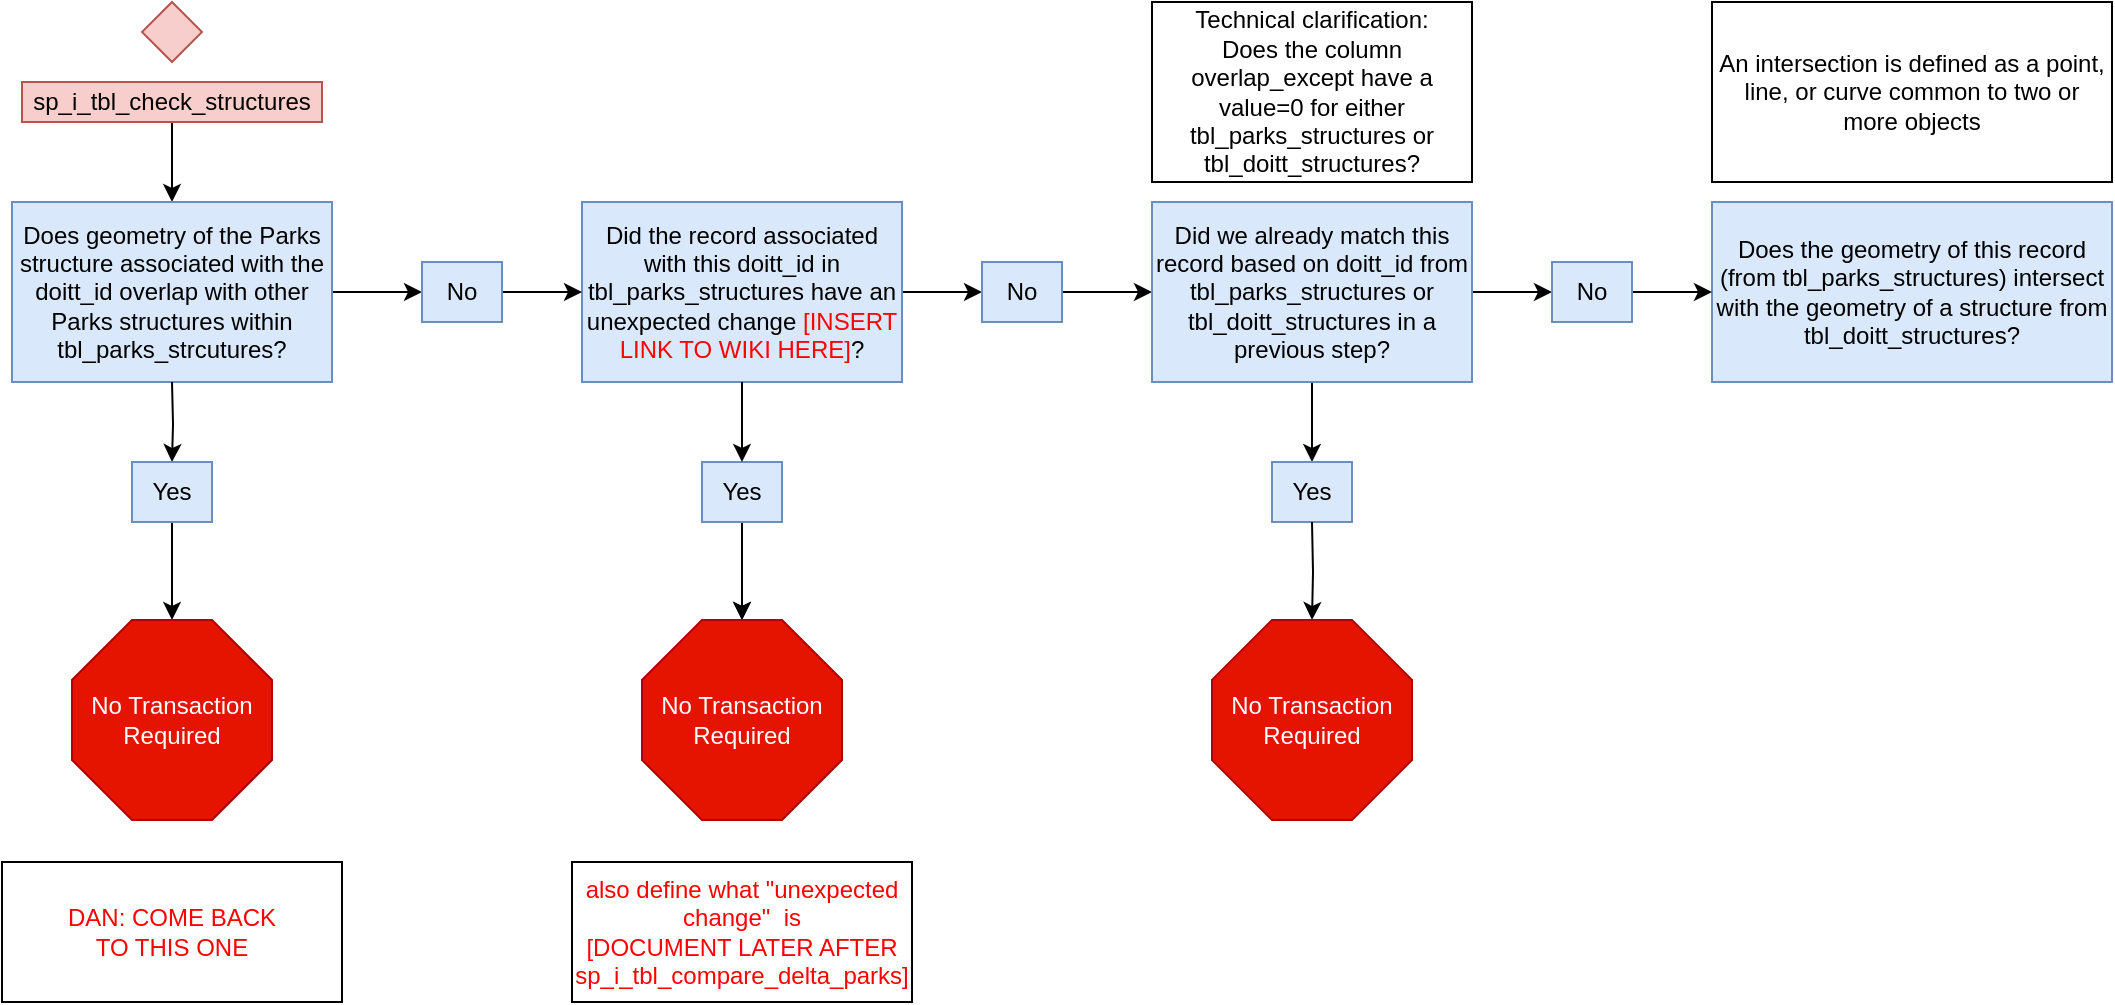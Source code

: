 <mxfile version="13.6.2" type="github">
  <diagram id="0EgTMZTeJb9qjf7vhucj" name="Page-1">
    <mxGraphModel dx="1141" dy="720" grid="1" gridSize="10" guides="1" tooltips="1" connect="1" arrows="1" fold="1" page="1" pageScale="1" pageWidth="1100" pageHeight="850" math="0" shadow="0">
      <root>
        <mxCell id="0" />
        <mxCell id="1" parent="0" />
        <mxCell id="Nd5n4c9dBPn-ezB6n79e-1" value="" style="rhombus;whiteSpace=wrap;html=1;fillColor=#f8cecc;strokeColor=#b85450;fontSize=12;" vertex="1" parent="1">
          <mxGeometry x="85" y="10" width="30" height="30" as="geometry" />
        </mxCell>
        <mxCell id="Nd5n4c9dBPn-ezB6n79e-24" value="" style="edgeStyle=orthogonalEdgeStyle;rounded=0;orthogonalLoop=1;jettySize=auto;html=1;" edge="1" parent="1" source="Nd5n4c9dBPn-ezB6n79e-2" target="Nd5n4c9dBPn-ezB6n79e-10">
          <mxGeometry relative="1" as="geometry" />
        </mxCell>
        <mxCell id="Nd5n4c9dBPn-ezB6n79e-2" value="sp_i_tbl_check_structures" style="rounded=0;whiteSpace=wrap;html=1;fillColor=#f8cecc;strokeColor=#b85450;fontSize=12;" vertex="1" parent="1">
          <mxGeometry x="25" y="50" width="150" height="20" as="geometry" />
        </mxCell>
        <mxCell id="Nd5n4c9dBPn-ezB6n79e-6" value="" style="edgeStyle=orthogonalEdgeStyle;rounded=0;orthogonalLoop=1;jettySize=auto;html=1;" edge="1" parent="1" source="Nd5n4c9dBPn-ezB6n79e-21" target="Nd5n4c9dBPn-ezB6n79e-19">
          <mxGeometry relative="1" as="geometry" />
        </mxCell>
        <mxCell id="Nd5n4c9dBPn-ezB6n79e-7" value="" style="edgeStyle=orthogonalEdgeStyle;rounded=0;orthogonalLoop=1;jettySize=auto;html=1;" edge="1" parent="1" source="Nd5n4c9dBPn-ezB6n79e-8" target="Nd5n4c9dBPn-ezB6n79e-20">
          <mxGeometry relative="1" as="geometry" />
        </mxCell>
        <mxCell id="Nd5n4c9dBPn-ezB6n79e-8" value="Did the record associated with this doitt_id in tbl_parks_structures have an unexpected change &lt;font color=&quot;#FF0000&quot;&gt;[INSERT LINK TO WIKI HERE]&lt;/font&gt;?" style="rounded=0;whiteSpace=wrap;html=1;fillColor=#dae8fc;strokeColor=#6c8ebf;fontSize=12;" vertex="1" parent="1">
          <mxGeometry x="305" y="110" width="160" height="90" as="geometry" />
        </mxCell>
        <mxCell id="Nd5n4c9dBPn-ezB6n79e-9" value="" style="edgeStyle=orthogonalEdgeStyle;rounded=0;orthogonalLoop=1;jettySize=auto;html=1;" edge="1" parent="1" source="Nd5n4c9dBPn-ezB6n79e-10" target="Nd5n4c9dBPn-ezB6n79e-16">
          <mxGeometry relative="1" as="geometry" />
        </mxCell>
        <mxCell id="Nd5n4c9dBPn-ezB6n79e-10" value="Does geometry of the Parks structure associated with the doitt_id overlap with other Parks structures within tbl_parks_strcutures?" style="rounded=0;whiteSpace=wrap;html=1;fillColor=#dae8fc;strokeColor=#6c8ebf;fontSize=12;" vertex="1" parent="1">
          <mxGeometry x="20" y="110" width="160" height="90" as="geometry" />
        </mxCell>
        <mxCell id="Nd5n4c9dBPn-ezB6n79e-11" value="" style="edgeStyle=orthogonalEdgeStyle;rounded=0;orthogonalLoop=1;jettySize=auto;html=1;" edge="1" parent="1" target="Nd5n4c9dBPn-ezB6n79e-13">
          <mxGeometry relative="1" as="geometry">
            <mxPoint x="100" y="200" as="sourcePoint" />
          </mxGeometry>
        </mxCell>
        <mxCell id="Nd5n4c9dBPn-ezB6n79e-12" value="" style="edgeStyle=orthogonalEdgeStyle;rounded=0;orthogonalLoop=1;jettySize=auto;html=1;" edge="1" parent="1" source="Nd5n4c9dBPn-ezB6n79e-13" target="Nd5n4c9dBPn-ezB6n79e-14">
          <mxGeometry relative="1" as="geometry" />
        </mxCell>
        <mxCell id="Nd5n4c9dBPn-ezB6n79e-13" value="Yes" style="rounded=0;whiteSpace=wrap;html=1;fillColor=#dae8fc;strokeColor=#6c8ebf;fontSize=12;" vertex="1" parent="1">
          <mxGeometry x="80" y="240" width="40" height="30" as="geometry" />
        </mxCell>
        <mxCell id="Nd5n4c9dBPn-ezB6n79e-14" value="No Transaction Required" style="whiteSpace=wrap;html=1;shape=mxgraph.basic.octagon2;align=center;verticalAlign=middle;dx=15;fillColor=#e51400;strokeColor=#B20000;fontColor=#ffffff;" vertex="1" parent="1">
          <mxGeometry x="50" y="319" width="100" height="100" as="geometry" />
        </mxCell>
        <mxCell id="Nd5n4c9dBPn-ezB6n79e-15" value="" style="edgeStyle=orthogonalEdgeStyle;rounded=0;orthogonalLoop=1;jettySize=auto;html=1;" edge="1" parent="1" source="Nd5n4c9dBPn-ezB6n79e-16" target="Nd5n4c9dBPn-ezB6n79e-8">
          <mxGeometry relative="1" as="geometry" />
        </mxCell>
        <mxCell id="Nd5n4c9dBPn-ezB6n79e-16" value="No" style="rounded=0;whiteSpace=wrap;html=1;fillColor=#dae8fc;strokeColor=#6c8ebf;fontSize=12;" vertex="1" parent="1">
          <mxGeometry x="225" y="140" width="40" height="30" as="geometry" />
        </mxCell>
        <mxCell id="Nd5n4c9dBPn-ezB6n79e-17" value="&lt;font color=&quot;#FF0000&quot;&gt;also define what &quot;unexpected change&quot;&amp;nbsp; is&lt;br&gt;[DOCUMENT LATER AFTER &lt;br&gt;sp_i_tbl_compare_delta_parks]&lt;/font&gt;" style="rounded=0;whiteSpace=wrap;html=1;" vertex="1" parent="1">
          <mxGeometry x="300" y="440" width="170" height="70" as="geometry" />
        </mxCell>
        <mxCell id="Nd5n4c9dBPn-ezB6n79e-18" value="" style="edgeStyle=orthogonalEdgeStyle;rounded=0;orthogonalLoop=1;jettySize=auto;html=1;" edge="1" parent="1" source="Nd5n4c9dBPn-ezB6n79e-21" target="Nd5n4c9dBPn-ezB6n79e-19">
          <mxGeometry relative="1" as="geometry" />
        </mxCell>
        <mxCell id="Nd5n4c9dBPn-ezB6n79e-19" value="No Transaction Required" style="whiteSpace=wrap;html=1;shape=mxgraph.basic.octagon2;align=center;verticalAlign=middle;dx=15;fillColor=#e51400;strokeColor=#B20000;fontColor=#ffffff;" vertex="1" parent="1">
          <mxGeometry x="335" y="319" width="100" height="100" as="geometry" />
        </mxCell>
        <mxCell id="Nd5n4c9dBPn-ezB6n79e-26" value="" style="edgeStyle=orthogonalEdgeStyle;rounded=0;orthogonalLoop=1;jettySize=auto;html=1;" edge="1" parent="1" source="Nd5n4c9dBPn-ezB6n79e-20" target="Nd5n4c9dBPn-ezB6n79e-25">
          <mxGeometry relative="1" as="geometry" />
        </mxCell>
        <mxCell id="Nd5n4c9dBPn-ezB6n79e-20" value="No" style="rounded=0;whiteSpace=wrap;html=1;fillColor=#dae8fc;strokeColor=#6c8ebf;fontSize=12;" vertex="1" parent="1">
          <mxGeometry x="505" y="140" width="40" height="30" as="geometry" />
        </mxCell>
        <mxCell id="Nd5n4c9dBPn-ezB6n79e-21" value="Yes" style="rounded=0;whiteSpace=wrap;html=1;fillColor=#dae8fc;strokeColor=#6c8ebf;fontSize=12;" vertex="1" parent="1">
          <mxGeometry x="365" y="240" width="40" height="30" as="geometry" />
        </mxCell>
        <mxCell id="Nd5n4c9dBPn-ezB6n79e-22" value="" style="edgeStyle=orthogonalEdgeStyle;rounded=0;orthogonalLoop=1;jettySize=auto;html=1;" edge="1" parent="1" source="Nd5n4c9dBPn-ezB6n79e-8" target="Nd5n4c9dBPn-ezB6n79e-21">
          <mxGeometry relative="1" as="geometry">
            <mxPoint x="385" y="200" as="sourcePoint" />
            <mxPoint x="385" y="319" as="targetPoint" />
          </mxGeometry>
        </mxCell>
        <mxCell id="Nd5n4c9dBPn-ezB6n79e-23" value="&lt;font color=&quot;#FF0000&quot;&gt;DAN: COME BACK &lt;br&gt;TO THIS ONE&lt;br&gt;&lt;/font&gt;" style="rounded=0;whiteSpace=wrap;html=1;" vertex="1" parent="1">
          <mxGeometry x="15" y="440" width="170" height="70" as="geometry" />
        </mxCell>
        <mxCell id="Nd5n4c9dBPn-ezB6n79e-30" value="" style="edgeStyle=orthogonalEdgeStyle;rounded=0;orthogonalLoop=1;jettySize=auto;html=1;" edge="1" parent="1" source="Nd5n4c9dBPn-ezB6n79e-25" target="Nd5n4c9dBPn-ezB6n79e-29">
          <mxGeometry relative="1" as="geometry" />
        </mxCell>
        <mxCell id="Nd5n4c9dBPn-ezB6n79e-32" value="" style="edgeStyle=orthogonalEdgeStyle;rounded=0;orthogonalLoop=1;jettySize=auto;html=1;" edge="1" parent="1" source="Nd5n4c9dBPn-ezB6n79e-25" target="Nd5n4c9dBPn-ezB6n79e-28">
          <mxGeometry relative="1" as="geometry" />
        </mxCell>
        <mxCell id="Nd5n4c9dBPn-ezB6n79e-25" value="Did we already match this record based on doitt_id from tbl_parks_structures or tbl_doitt_structures in a previous step? " style="rounded=0;whiteSpace=wrap;html=1;fillColor=#dae8fc;strokeColor=#6c8ebf;fontSize=12;" vertex="1" parent="1">
          <mxGeometry x="590" y="110" width="160" height="90" as="geometry" />
        </mxCell>
        <mxCell id="Nd5n4c9dBPn-ezB6n79e-27" value="Does the geometry of this record (from tbl_parks_structures) intersect with the geometry of a structure from tbl_doitt_structures?" style="rounded=0;whiteSpace=wrap;html=1;fillColor=#dae8fc;strokeColor=#6c8ebf;fontSize=12;" vertex="1" parent="1">
          <mxGeometry x="870" y="110" width="200" height="90" as="geometry" />
        </mxCell>
        <mxCell id="Nd5n4c9dBPn-ezB6n79e-28" value="Yes" style="rounded=0;whiteSpace=wrap;html=1;fillColor=#dae8fc;strokeColor=#6c8ebf;fontSize=12;" vertex="1" parent="1">
          <mxGeometry x="650" y="240" width="40" height="30" as="geometry" />
        </mxCell>
        <mxCell id="Nd5n4c9dBPn-ezB6n79e-31" value="" style="edgeStyle=orthogonalEdgeStyle;rounded=0;orthogonalLoop=1;jettySize=auto;html=1;" edge="1" parent="1" source="Nd5n4c9dBPn-ezB6n79e-29" target="Nd5n4c9dBPn-ezB6n79e-27">
          <mxGeometry relative="1" as="geometry" />
        </mxCell>
        <mxCell id="Nd5n4c9dBPn-ezB6n79e-29" value="No" style="rounded=0;whiteSpace=wrap;html=1;fillColor=#dae8fc;strokeColor=#6c8ebf;fontSize=12;" vertex="1" parent="1">
          <mxGeometry x="790" y="140" width="40" height="30" as="geometry" />
        </mxCell>
        <mxCell id="Nd5n4c9dBPn-ezB6n79e-34" value="Technical clarification:&lt;br&gt;Does the column overlap_except have a value=0 for either tbl_parks_structures or tbl_doitt_structures?" style="rounded=0;whiteSpace=wrap;html=1;" vertex="1" parent="1">
          <mxGeometry x="590" y="10" width="160" height="90" as="geometry" />
        </mxCell>
        <mxCell id="Nd5n4c9dBPn-ezB6n79e-35" value="" style="edgeStyle=orthogonalEdgeStyle;rounded=0;orthogonalLoop=1;jettySize=auto;html=1;" edge="1" parent="1" target="Nd5n4c9dBPn-ezB6n79e-36">
          <mxGeometry relative="1" as="geometry">
            <mxPoint x="670" y="270" as="sourcePoint" />
          </mxGeometry>
        </mxCell>
        <mxCell id="Nd5n4c9dBPn-ezB6n79e-36" value="No Transaction Required" style="whiteSpace=wrap;html=1;shape=mxgraph.basic.octagon2;align=center;verticalAlign=middle;dx=15;fillColor=#e51400;strokeColor=#B20000;fontColor=#ffffff;" vertex="1" parent="1">
          <mxGeometry x="620" y="319" width="100" height="100" as="geometry" />
        </mxCell>
        <mxCell id="Nd5n4c9dBPn-ezB6n79e-37" value="An intersection is defined as a point, line, or curve common to two or more objects" style="rounded=0;whiteSpace=wrap;html=1;" vertex="1" parent="1">
          <mxGeometry x="870" y="10" width="200" height="90" as="geometry" />
        </mxCell>
      </root>
    </mxGraphModel>
  </diagram>
</mxfile>
